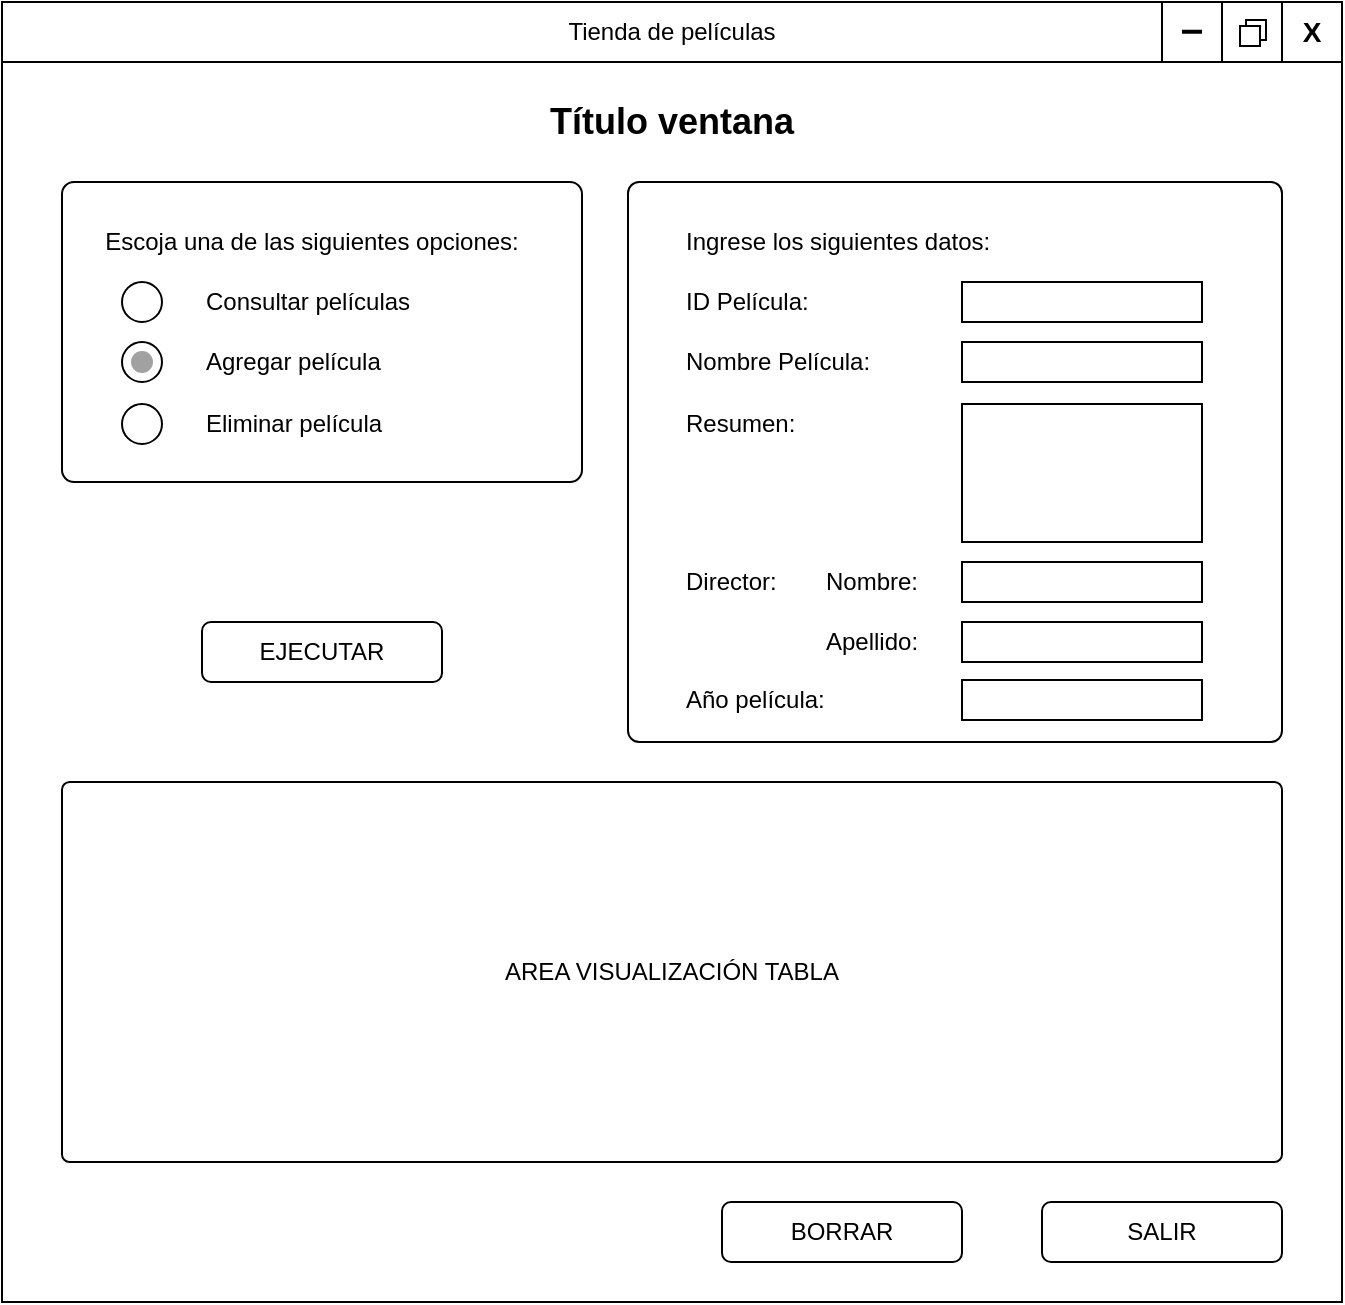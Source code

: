 <mxfile version="15.0.3" type="github">
  <diagram id="dpaBJEV8WcFuHZeoIN53" name="Page-1">
    <mxGraphModel dx="1583" dy="643" grid="1" gridSize="10" guides="1" tooltips="1" connect="1" arrows="1" fold="1" page="1" pageScale="1" pageWidth="826" pageHeight="1169" math="0" shadow="0">
      <root>
        <mxCell id="0" />
        <mxCell id="1" parent="0" />
        <mxCell id="x2UV0zoMHvqlijKs1Xsh-7" value="" style="rounded=0;whiteSpace=wrap;html=1;" parent="1" vertex="1">
          <mxGeometry x="100" y="50" width="670" height="650" as="geometry" />
        </mxCell>
        <mxCell id="x2UV0zoMHvqlijKs1Xsh-24" value="" style="rounded=1;whiteSpace=wrap;html=1;arcSize=2;" parent="1" vertex="1">
          <mxGeometry x="413" y="140" width="327" height="280" as="geometry" />
        </mxCell>
        <mxCell id="x2UV0zoMHvqlijKs1Xsh-23" value="" style="rounded=1;whiteSpace=wrap;html=1;arcSize=4;" parent="1" vertex="1">
          <mxGeometry x="130" y="140" width="260" height="150" as="geometry" />
        </mxCell>
        <mxCell id="x2UV0zoMHvqlijKs1Xsh-8" value="Escoja una de las siguientes opciones:" style="text;html=1;strokeColor=none;fillColor=none;align=center;verticalAlign=middle;whiteSpace=wrap;rounded=0;" parent="1" vertex="1">
          <mxGeometry x="140" y="160" width="230" height="20" as="geometry" />
        </mxCell>
        <mxCell id="x2UV0zoMHvqlijKs1Xsh-9" value="" style="ellipse;whiteSpace=wrap;html=1;aspect=fixed;" parent="1" vertex="1">
          <mxGeometry x="160" y="190" width="20" height="20" as="geometry" />
        </mxCell>
        <mxCell id="x2UV0zoMHvqlijKs1Xsh-10" value="Consultar películas" style="text;html=1;strokeColor=none;fillColor=none;align=left;verticalAlign=middle;whiteSpace=wrap;rounded=0;" parent="1" vertex="1">
          <mxGeometry x="200" y="190" width="130" height="20" as="geometry" />
        </mxCell>
        <mxCell id="x2UV0zoMHvqlijKs1Xsh-11" value="" style="ellipse;whiteSpace=wrap;html=1;aspect=fixed;" parent="1" vertex="1">
          <mxGeometry x="160" y="220" width="20" height="20" as="geometry" />
        </mxCell>
        <mxCell id="x2UV0zoMHvqlijKs1Xsh-12" value="Agregar película" style="text;html=1;strokeColor=none;fillColor=none;align=left;verticalAlign=middle;whiteSpace=wrap;rounded=0;" parent="1" vertex="1">
          <mxGeometry x="200" y="220" width="130" height="20" as="geometry" />
        </mxCell>
        <mxCell id="x2UV0zoMHvqlijKs1Xsh-13" value="" style="ellipse;whiteSpace=wrap;html=1;aspect=fixed;" parent="1" vertex="1">
          <mxGeometry x="160" y="251" width="20" height="20" as="geometry" />
        </mxCell>
        <mxCell id="x2UV0zoMHvqlijKs1Xsh-14" value="Eliminar película" style="text;html=1;strokeColor=none;fillColor=none;align=left;verticalAlign=middle;whiteSpace=wrap;rounded=0;" parent="1" vertex="1">
          <mxGeometry x="200" y="251" width="130" height="20" as="geometry" />
        </mxCell>
        <mxCell id="x2UV0zoMHvqlijKs1Xsh-15" value="ID Película:" style="text;html=1;strokeColor=none;fillColor=none;align=left;verticalAlign=middle;whiteSpace=wrap;rounded=0;" parent="1" vertex="1">
          <mxGeometry x="440" y="190" width="130" height="20" as="geometry" />
        </mxCell>
        <mxCell id="x2UV0zoMHvqlijKs1Xsh-17" value="Nombre Película:" style="text;html=1;strokeColor=none;fillColor=none;align=left;verticalAlign=middle;whiteSpace=wrap;rounded=0;" parent="1" vertex="1">
          <mxGeometry x="440" y="220" width="130" height="20" as="geometry" />
        </mxCell>
        <mxCell id="x2UV0zoMHvqlijKs1Xsh-18" value="Resumen:" style="text;html=1;strokeColor=none;fillColor=none;align=left;verticalAlign=middle;whiteSpace=wrap;rounded=0;" parent="1" vertex="1">
          <mxGeometry x="440" y="251" width="130" height="20" as="geometry" />
        </mxCell>
        <mxCell id="x2UV0zoMHvqlijKs1Xsh-19" value="Director:" style="text;html=1;strokeColor=none;fillColor=none;align=left;verticalAlign=middle;whiteSpace=wrap;rounded=0;" parent="1" vertex="1">
          <mxGeometry x="440" y="330" width="130" height="20" as="geometry" />
        </mxCell>
        <mxCell id="x2UV0zoMHvqlijKs1Xsh-20" value="Nombre:" style="text;html=1;strokeColor=none;fillColor=none;align=left;verticalAlign=middle;whiteSpace=wrap;rounded=0;" parent="1" vertex="1">
          <mxGeometry x="510" y="330" width="130" height="20" as="geometry" />
        </mxCell>
        <mxCell id="x2UV0zoMHvqlijKs1Xsh-21" value="Apellido:" style="text;html=1;strokeColor=none;fillColor=none;align=left;verticalAlign=middle;whiteSpace=wrap;rounded=0;" parent="1" vertex="1">
          <mxGeometry x="510" y="360" width="130" height="20" as="geometry" />
        </mxCell>
        <mxCell id="x2UV0zoMHvqlijKs1Xsh-22" value="Año película:" style="text;html=1;strokeColor=none;fillColor=none;align=left;verticalAlign=middle;whiteSpace=wrap;rounded=0;" parent="1" vertex="1">
          <mxGeometry x="440" y="389" width="130" height="20" as="geometry" />
        </mxCell>
        <mxCell id="x2UV0zoMHvqlijKs1Xsh-25" value="Ingrese los siguientes datos:" style="text;html=1;strokeColor=none;fillColor=none;align=left;verticalAlign=middle;whiteSpace=wrap;rounded=0;" parent="1" vertex="1">
          <mxGeometry x="440" y="160" width="230" height="20" as="geometry" />
        </mxCell>
        <mxCell id="x2UV0zoMHvqlijKs1Xsh-26" value="" style="rounded=0;whiteSpace=wrap;html=1;" parent="1" vertex="1">
          <mxGeometry x="580" y="190" width="120" height="20" as="geometry" />
        </mxCell>
        <mxCell id="x2UV0zoMHvqlijKs1Xsh-27" value="" style="rounded=0;whiteSpace=wrap;html=1;" parent="1" vertex="1">
          <mxGeometry x="580" y="220" width="120" height="20" as="geometry" />
        </mxCell>
        <mxCell id="x2UV0zoMHvqlijKs1Xsh-28" value="" style="rounded=0;whiteSpace=wrap;html=1;" parent="1" vertex="1">
          <mxGeometry x="580" y="251" width="120" height="69" as="geometry" />
        </mxCell>
        <mxCell id="x2UV0zoMHvqlijKs1Xsh-29" value="" style="rounded=0;whiteSpace=wrap;html=1;" parent="1" vertex="1">
          <mxGeometry x="580" y="330" width="120" height="20" as="geometry" />
        </mxCell>
        <mxCell id="x2UV0zoMHvqlijKs1Xsh-30" value="" style="rounded=0;whiteSpace=wrap;html=1;" parent="1" vertex="1">
          <mxGeometry x="580" y="360" width="120" height="20" as="geometry" />
        </mxCell>
        <mxCell id="x2UV0zoMHvqlijKs1Xsh-31" value="" style="rounded=0;whiteSpace=wrap;html=1;" parent="1" vertex="1">
          <mxGeometry x="580" y="389" width="120" height="20" as="geometry" />
        </mxCell>
        <mxCell id="x2UV0zoMHvqlijKs1Xsh-32" value="AREA VISUALIZACIÓN TABLA" style="rounded=1;whiteSpace=wrap;html=1;arcSize=2;" parent="1" vertex="1">
          <mxGeometry x="130" y="440" width="610" height="190" as="geometry" />
        </mxCell>
        <mxCell id="x2UV0zoMHvqlijKs1Xsh-33" value="Tienda de películas" style="rounded=0;whiteSpace=wrap;html=1;" parent="1" vertex="1">
          <mxGeometry x="100" y="50" width="670" height="30" as="geometry" />
        </mxCell>
        <mxCell id="x2UV0zoMHvqlijKs1Xsh-34" value="&lt;b&gt;&lt;font style=&quot;font-size: 14px&quot;&gt;X&lt;/font&gt;&lt;/b&gt;" style="rounded=0;whiteSpace=wrap;html=1;" parent="1" vertex="1">
          <mxGeometry x="740" y="50" width="30" height="30" as="geometry" />
        </mxCell>
        <mxCell id="x2UV0zoMHvqlijKs1Xsh-35" value="" style="rounded=0;whiteSpace=wrap;html=1;" parent="1" vertex="1">
          <mxGeometry x="710" y="50" width="30" height="30" as="geometry" />
        </mxCell>
        <mxCell id="x2UV0zoMHvqlijKs1Xsh-36" value="" style="rounded=0;whiteSpace=wrap;html=1;" parent="1" vertex="1">
          <mxGeometry x="680" y="50" width="30" height="30" as="geometry" />
        </mxCell>
        <mxCell id="x2UV0zoMHvqlijKs1Xsh-37" value="" style="rounded=0;whiteSpace=wrap;html=1;" parent="1" vertex="1">
          <mxGeometry x="722" y="59" width="10" height="10" as="geometry" />
        </mxCell>
        <mxCell id="x2UV0zoMHvqlijKs1Xsh-38" value="" style="rounded=0;whiteSpace=wrap;html=1;" parent="1" vertex="1">
          <mxGeometry x="719" y="62" width="10" height="10" as="geometry" />
        </mxCell>
        <mxCell id="x2UV0zoMHvqlijKs1Xsh-40" value="" style="shape=link;html=1;width=-1;" parent="1" edge="1">
          <mxGeometry width="100" relative="1" as="geometry">
            <mxPoint x="690" y="64.83" as="sourcePoint" />
            <mxPoint x="700" y="64.83" as="targetPoint" />
          </mxGeometry>
        </mxCell>
        <mxCell id="x2UV0zoMHvqlijKs1Xsh-41" value="EJECUTAR" style="rounded=1;whiteSpace=wrap;html=1;" parent="1" vertex="1">
          <mxGeometry x="200" y="360" width="120" height="30" as="geometry" />
        </mxCell>
        <mxCell id="x2UV0zoMHvqlijKs1Xsh-42" value="SALIR" style="rounded=1;whiteSpace=wrap;html=1;" parent="1" vertex="1">
          <mxGeometry x="620" y="650" width="120" height="30" as="geometry" />
        </mxCell>
        <mxCell id="x2UV0zoMHvqlijKs1Xsh-43" value="BORRAR" style="rounded=1;whiteSpace=wrap;html=1;" parent="1" vertex="1">
          <mxGeometry x="460" y="650" width="120" height="30" as="geometry" />
        </mxCell>
        <mxCell id="yalNv1LoeOD6lVluxwyw-1" value="&lt;b&gt;&lt;font style=&quot;font-size: 18px&quot;&gt;Título ventana&lt;/font&gt;&lt;/b&gt;" style="text;html=1;strokeColor=none;fillColor=none;align=center;verticalAlign=middle;whiteSpace=wrap;rounded=0;" vertex="1" parent="1">
          <mxGeometry x="180" y="100" width="510" height="20" as="geometry" />
        </mxCell>
        <mxCell id="yalNv1LoeOD6lVluxwyw-2" value="" style="ellipse;whiteSpace=wrap;html=1;aspect=fixed;fillColor=#A1A1A1;strokeColor=#A1A1A1;" vertex="1" parent="1">
          <mxGeometry x="165" y="225" width="10" height="10" as="geometry" />
        </mxCell>
      </root>
    </mxGraphModel>
  </diagram>
</mxfile>
